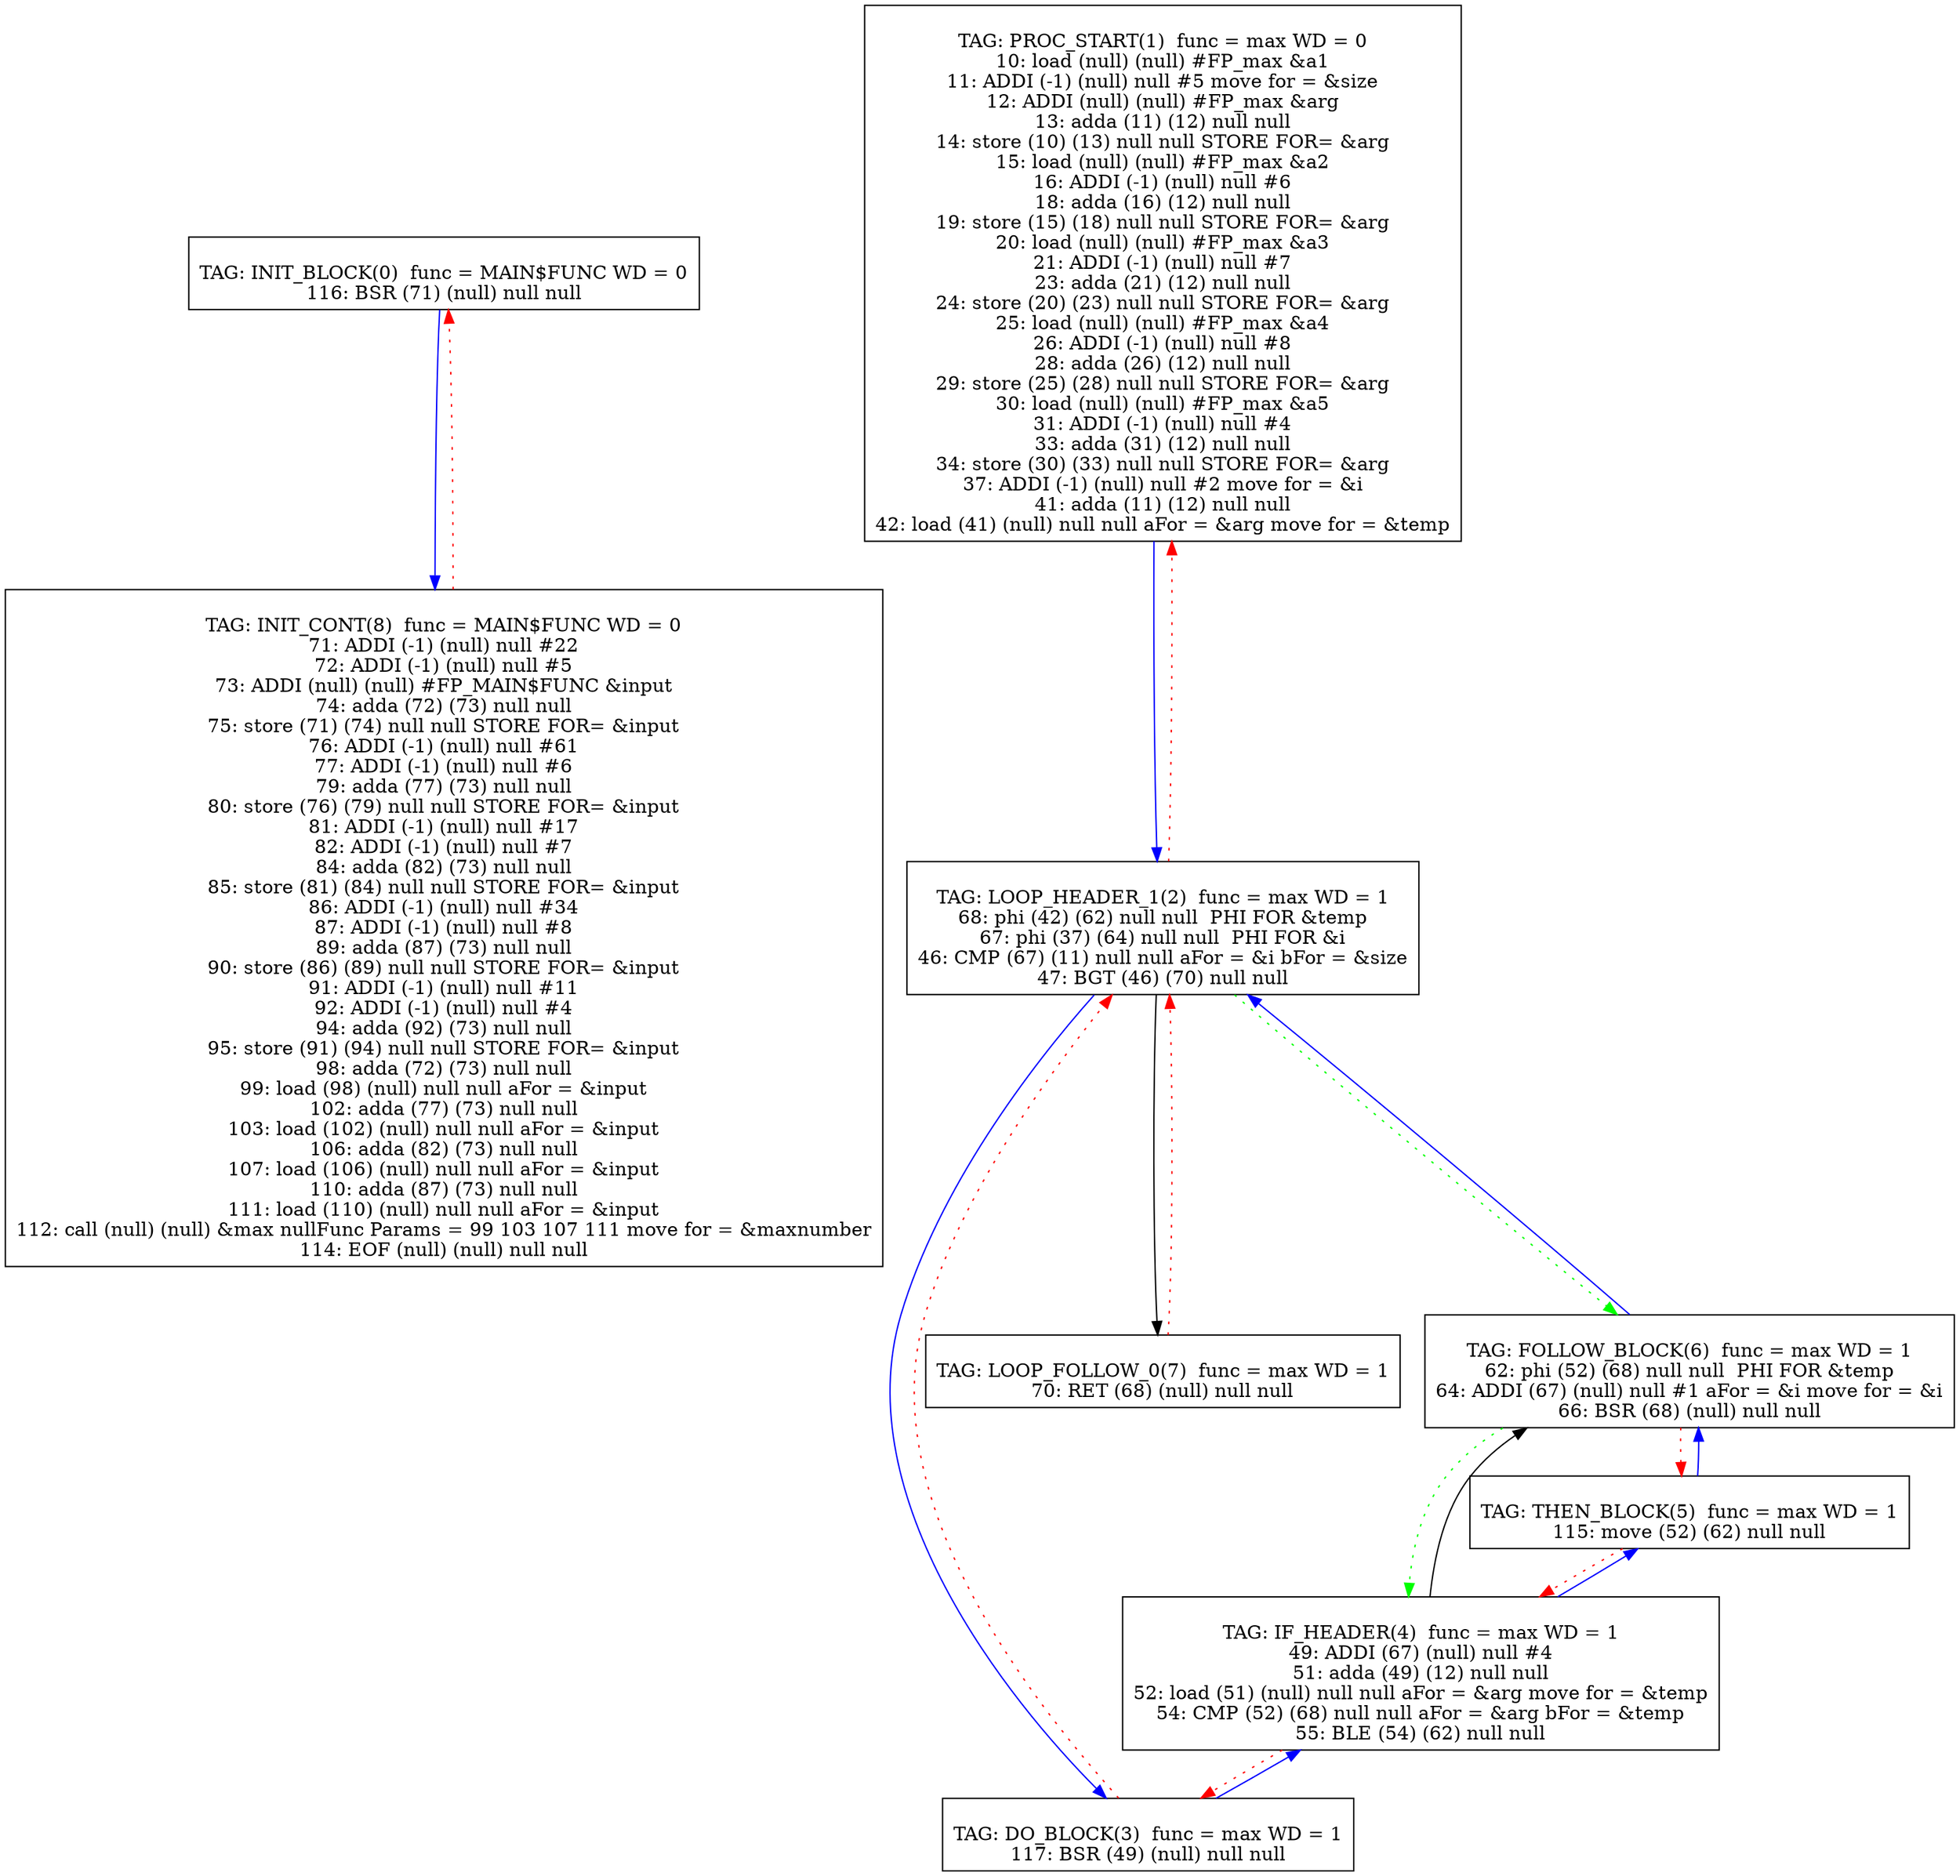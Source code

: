 digraph {
0[label="
TAG: INIT_BLOCK(0)  func = MAIN$FUNC WD = 0
116: BSR (71) (null) null null
"];
0[shape=box];
0 -> 8[color=blue]
1[label="
TAG: PROC_START(1)  func = max WD = 0
10: load (null) (null) #FP_max &a1
11: ADDI (-1) (null) null #5 move for = &size
12: ADDI (null) (null) #FP_max &arg
13: adda (11) (12) null null
14: store (10) (13) null null STORE FOR= &arg
15: load (null) (null) #FP_max &a2
16: ADDI (-1) (null) null #6
18: adda (16) (12) null null
19: store (15) (18) null null STORE FOR= &arg
20: load (null) (null) #FP_max &a3
21: ADDI (-1) (null) null #7
23: adda (21) (12) null null
24: store (20) (23) null null STORE FOR= &arg
25: load (null) (null) #FP_max &a4
26: ADDI (-1) (null) null #8
28: adda (26) (12) null null
29: store (25) (28) null null STORE FOR= &arg
30: load (null) (null) #FP_max &a5
31: ADDI (-1) (null) null #4
33: adda (31) (12) null null
34: store (30) (33) null null STORE FOR= &arg
37: ADDI (-1) (null) null #2 move for = &i
41: adda (11) (12) null null
42: load (41) (null) null null aFor = &arg move for = &temp
"];
1[shape=box];
1 -> 2[color=blue]
2[label="
TAG: LOOP_HEADER_1(2)  func = max WD = 1
68: phi (42) (62) null null  PHI FOR &temp
67: phi (37) (64) null null  PHI FOR &i
46: CMP (67) (11) null null aFor = &i bFor = &size
47: BGT (46) (70) null null
"];
2[shape=box];
2 -> 3[color=blue]
2 -> 7[color=black]
2 -> 1[color=red][style=dotted]
2 -> 6[color=green][style=dotted]
3[label="
TAG: DO_BLOCK(3)  func = max WD = 1
117: BSR (49) (null) null null
"];
3[shape=box];
3 -> 4[color=blue]
3 -> 2[color=red][style=dotted]
4[label="
TAG: IF_HEADER(4)  func = max WD = 1
49: ADDI (67) (null) null #4
51: adda (49) (12) null null
52: load (51) (null) null null aFor = &arg move for = &temp
54: CMP (52) (68) null null aFor = &arg bFor = &temp
55: BLE (54) (62) null null
"];
4[shape=box];
4 -> 5[color=blue]
4 -> 6[color=black]
4 -> 3[color=red][style=dotted]
5[label="
TAG: THEN_BLOCK(5)  func = max WD = 1
115: move (52) (62) null null
"];
5[shape=box];
5 -> 6[color=blue]
5 -> 4[color=red][style=dotted]
6[label="
TAG: FOLLOW_BLOCK(6)  func = max WD = 1
62: phi (52) (68) null null  PHI FOR &temp
64: ADDI (67) (null) null #1 aFor = &i move for = &i
66: BSR (68) (null) null null
"];
6[shape=box];
6 -> 2[color=blue]
6 -> 5[color=red][style=dotted]
6 -> 4[color=green][style=dotted]
7[label="
TAG: LOOP_FOLLOW_0(7)  func = max WD = 1
70: RET (68) (null) null null
"];
7[shape=box];
7 -> 2[color=red][style=dotted]
8[label="
TAG: INIT_CONT(8)  func = MAIN$FUNC WD = 0
71: ADDI (-1) (null) null #22
72: ADDI (-1) (null) null #5
73: ADDI (null) (null) #FP_MAIN$FUNC &input
74: adda (72) (73) null null
75: store (71) (74) null null STORE FOR= &input
76: ADDI (-1) (null) null #61
77: ADDI (-1) (null) null #6
79: adda (77) (73) null null
80: store (76) (79) null null STORE FOR= &input
81: ADDI (-1) (null) null #17
82: ADDI (-1) (null) null #7
84: adda (82) (73) null null
85: store (81) (84) null null STORE FOR= &input
86: ADDI (-1) (null) null #34
87: ADDI (-1) (null) null #8
89: adda (87) (73) null null
90: store (86) (89) null null STORE FOR= &input
91: ADDI (-1) (null) null #11
92: ADDI (-1) (null) null #4
94: adda (92) (73) null null
95: store (91) (94) null null STORE FOR= &input
98: adda (72) (73) null null
99: load (98) (null) null null aFor = &input
102: adda (77) (73) null null
103: load (102) (null) null null aFor = &input
106: adda (82) (73) null null
107: load (106) (null) null null aFor = &input
110: adda (87) (73) null null
111: load (110) (null) null null aFor = &input
112: call (null) (null) &max nullFunc Params = 99 103 107 111 move for = &maxnumber
114: EOF (null) (null) null null
"];
8[shape=box];
8 -> 0[color=red][style=dotted]
}